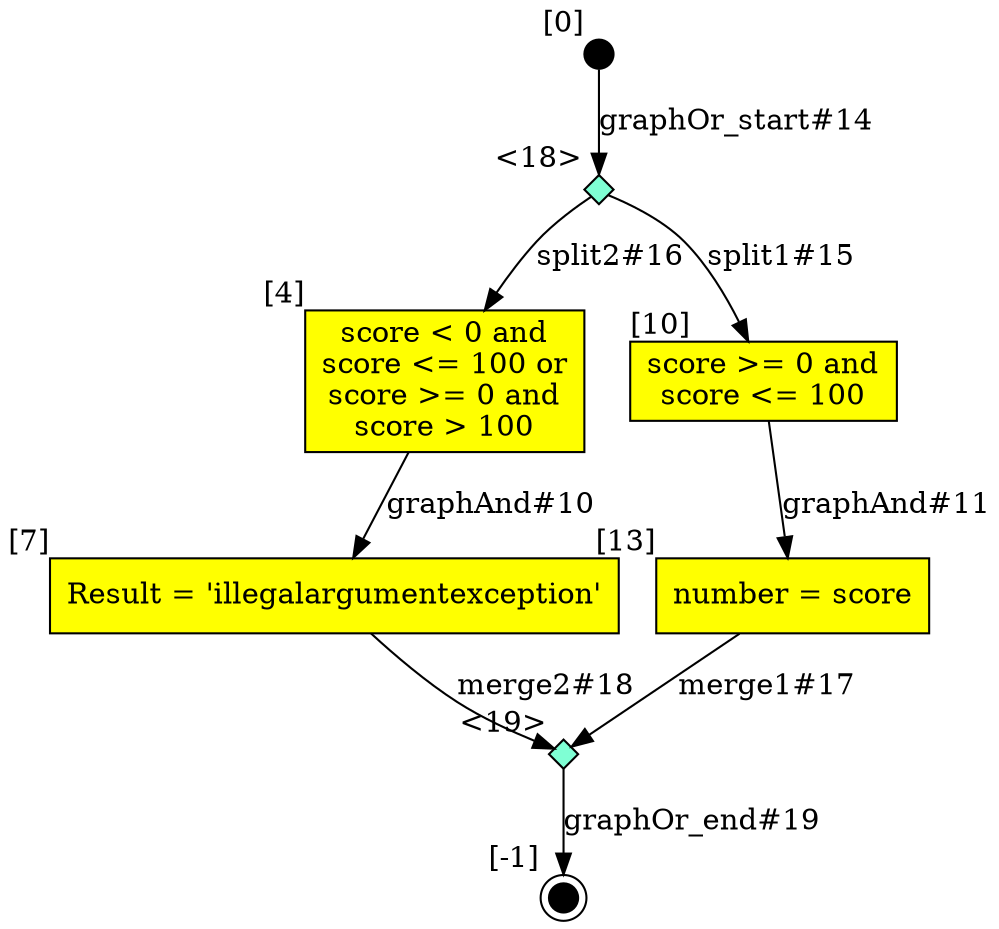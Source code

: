 digraph CLG {
  18 [shape="diamond", label="", xlabel="<18>", style=filled, fillcolor=aquamarine, fixedsize=true, width=.2, height=.2];
  19 [shape="diamond", label="", xlabel="<19>", style=filled, fillcolor=aquamarine, fixedsize=true, width=.2, height=.2];
  4 [shape="box", label="score < 0 and
score <= 100 or
score >= 0 and
score > 100
", style=filled, fillcolor=yellow, xlabel="[4]"];
  7 [shape="box", label="Result = 'illegalargumentexception'", style=filled, fillcolor=yellow, xlabel="[7]"];
  8 [style=filled, fillcolor=black, shape="doublecircle", label="", fixedsize=true, width=.2, height=.2, xlabel="[-1]"];
  9 [style=filled, fillcolor=black, shape="circle", label="", fixedsize=true, width=.2, height=.2, xlabel="[0]"];
  10 [shape="box", label="score >= 0 and
score <= 100
", style=filled, fillcolor=yellow, xlabel="[10]"];
  13 [shape="box", label="number = score", style=filled, fillcolor=yellow, xlabel="[13]"];
  18 -> 4[label="split2#16"];
  13 -> 19[label="merge1#17"];
  7 -> 19[label="merge2#18"];
  19 -> 8[label="graphOr_end#19"];
  4 -> 7[label="graphAnd#10"];
  10 -> 13[label="graphAnd#11"];
  9 -> 18[label="graphOr_start#14"];
  18 -> 10[label="split1#15"];
}
